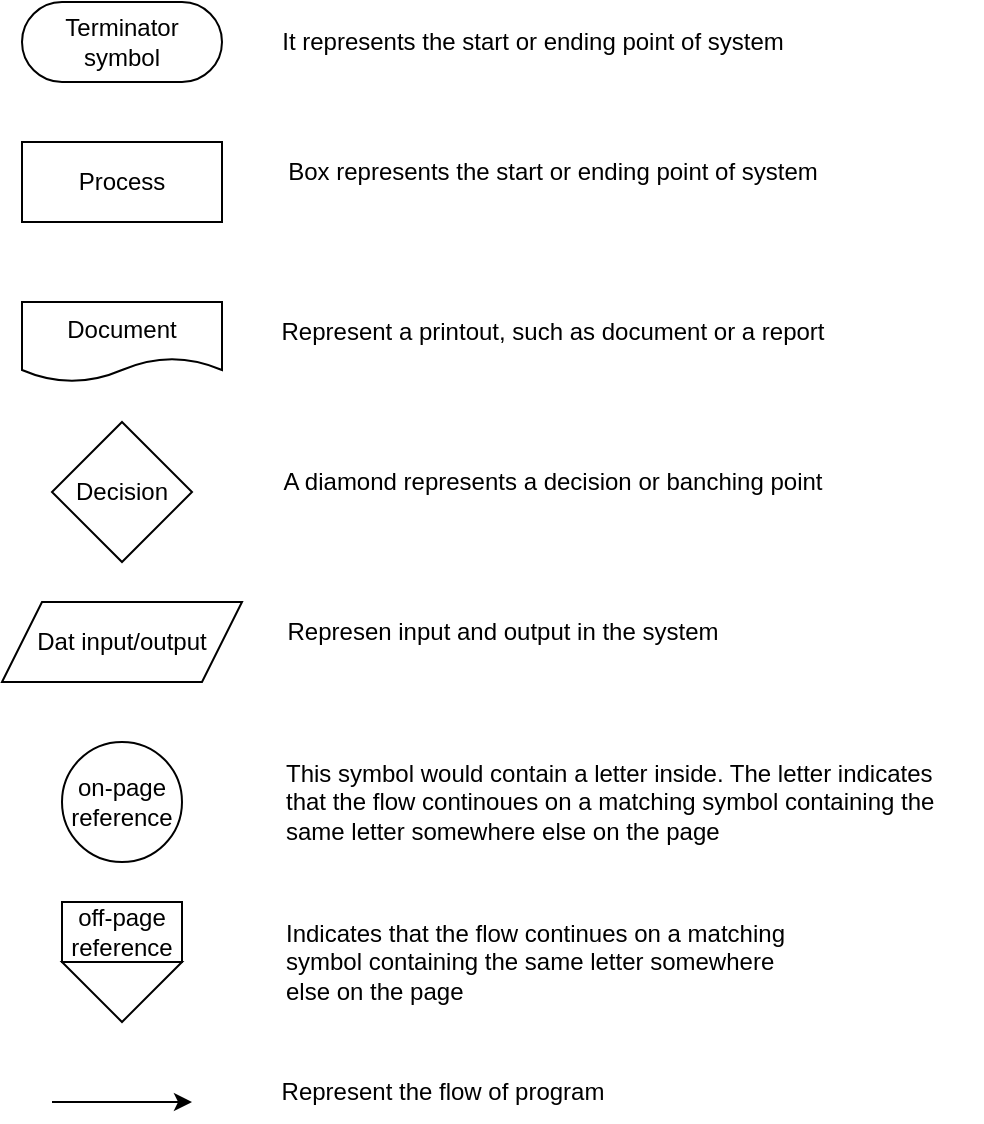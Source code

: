 <mxfile>
    <diagram id="6mEHjYeg6TLpzH0uYu0N" name="Page-1">
        <mxGraphModel dx="1002" dy="615" grid="1" gridSize="10" guides="1" tooltips="1" connect="1" arrows="1" fold="1" page="1" pageScale="1" pageWidth="850" pageHeight="1100" math="0" shadow="0">
            <root>
                <mxCell id="0"/>
                <mxCell id="1" parent="0"/>
                <mxCell id="4" value="Terminator symbol" style="rounded=1;whiteSpace=wrap;html=1;arcSize=50;" vertex="1" parent="1">
                    <mxGeometry x="50" y="40" width="100" height="40" as="geometry"/>
                </mxCell>
                <mxCell id="5" value="It represents the start or ending point of system" style="text;html=1;align=center;verticalAlign=middle;resizable=0;points=[];autosize=1;strokeColor=none;fillColor=none;" vertex="1" parent="1">
                    <mxGeometry x="170" y="45" width="270" height="30" as="geometry"/>
                </mxCell>
                <mxCell id="6" value="Process" style="rounded=0;whiteSpace=wrap;html=1;" vertex="1" parent="1">
                    <mxGeometry x="50" y="110" width="100" height="40" as="geometry"/>
                </mxCell>
                <mxCell id="7" value="Box represents the start or ending point of system" style="text;html=1;align=center;verticalAlign=middle;resizable=0;points=[];autosize=1;strokeColor=none;fillColor=none;" vertex="1" parent="1">
                    <mxGeometry x="170" y="110" width="290" height="30" as="geometry"/>
                </mxCell>
                <mxCell id="8" value="Document" style="shape=document;whiteSpace=wrap;html=1;boundedLbl=1;" vertex="1" parent="1">
                    <mxGeometry x="50" y="190" width="100" height="40" as="geometry"/>
                </mxCell>
                <mxCell id="9" value="Represent a printout, such as document or a report" style="text;html=1;align=center;verticalAlign=middle;resizable=0;points=[];autosize=1;strokeColor=none;fillColor=none;" vertex="1" parent="1">
                    <mxGeometry x="170" y="190" width="290" height="30" as="geometry"/>
                </mxCell>
                <mxCell id="10" value="Decision" style="rhombus;whiteSpace=wrap;html=1;" vertex="1" parent="1">
                    <mxGeometry x="65" y="250" width="70" height="70" as="geometry"/>
                </mxCell>
                <mxCell id="11" value="A diamond represents a decision or banching point" style="text;html=1;align=center;verticalAlign=middle;resizable=0;points=[];autosize=1;strokeColor=none;fillColor=none;" vertex="1" parent="1">
                    <mxGeometry x="170" y="265" width="290" height="30" as="geometry"/>
                </mxCell>
                <mxCell id="12" value="Dat input/output" style="shape=parallelogram;perimeter=parallelogramPerimeter;whiteSpace=wrap;html=1;fixedSize=1;" vertex="1" parent="1">
                    <mxGeometry x="40" y="340" width="120" height="40" as="geometry"/>
                </mxCell>
                <mxCell id="13" value="Represen input and output in the system" style="text;html=1;align=center;verticalAlign=middle;resizable=0;points=[];autosize=1;strokeColor=none;fillColor=none;" vertex="1" parent="1">
                    <mxGeometry x="170" y="340" width="240" height="30" as="geometry"/>
                </mxCell>
                <mxCell id="14" value="on-page reference" style="ellipse;whiteSpace=wrap;html=1;aspect=fixed;" vertex="1" parent="1">
                    <mxGeometry x="70" y="410" width="60" height="60" as="geometry"/>
                </mxCell>
                <mxCell id="15" value="This symbol would contain a letter inside. The letter indicates &lt;br&gt;that the&amp;nbsp;flow continoues on a matching symbol containing the&lt;br&gt;&lt;div style=&quot;&quot;&gt;&lt;span style=&quot;background-color: initial;&quot;&gt;same letter somewhere else on the page&lt;/span&gt;&lt;/div&gt;" style="text;html=1;align=left;verticalAlign=middle;resizable=0;points=[];autosize=1;strokeColor=none;fillColor=none;" vertex="1" parent="1">
                    <mxGeometry x="180" y="410" width="350" height="60" as="geometry"/>
                </mxCell>
                <mxCell id="16" value="" style="triangle;whiteSpace=wrap;html=1;direction=south;" vertex="1" parent="1">
                    <mxGeometry x="70" y="520" width="60" height="30" as="geometry"/>
                </mxCell>
                <mxCell id="18" value="off-page reference" style="rounded=0;whiteSpace=wrap;html=1;" vertex="1" parent="1">
                    <mxGeometry x="70" y="490" width="60" height="30" as="geometry"/>
                </mxCell>
                <mxCell id="19" value="Indicates that the flow continues on a matching&lt;br&gt;symbol containing the same letter somewhere &lt;br&gt;else on the page" style="text;html=1;align=left;verticalAlign=middle;resizable=0;points=[];autosize=1;strokeColor=none;fillColor=none;" vertex="1" parent="1">
                    <mxGeometry x="180" y="490" width="270" height="60" as="geometry"/>
                </mxCell>
                <mxCell id="20" value="" style="endArrow=classic;html=1;" edge="1" parent="1">
                    <mxGeometry width="50" height="50" relative="1" as="geometry">
                        <mxPoint x="65" y="590" as="sourcePoint"/>
                        <mxPoint x="135" y="590" as="targetPoint"/>
                    </mxGeometry>
                </mxCell>
                <mxCell id="21" value="Represent the flow of program" style="text;html=1;align=center;verticalAlign=middle;resizable=0;points=[];autosize=1;strokeColor=none;fillColor=none;" vertex="1" parent="1">
                    <mxGeometry x="170" y="570" width="180" height="30" as="geometry"/>
                </mxCell>
            </root>
        </mxGraphModel>
    </diagram>
</mxfile>